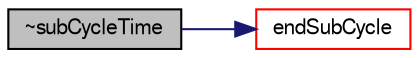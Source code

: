 digraph "~subCycleTime"
{
  bgcolor="transparent";
  edge [fontname="FreeSans",fontsize="10",labelfontname="FreeSans",labelfontsize="10"];
  node [fontname="FreeSans",fontsize="10",shape=record];
  rankdir="LR";
  Node4 [label="~subCycleTime",height=0.2,width=0.4,color="black", fillcolor="grey75", style="filled", fontcolor="black"];
  Node4 -> Node5 [color="midnightblue",fontsize="10",style="solid",fontname="FreeSans"];
  Node5 [label="endSubCycle",height=0.2,width=0.4,color="red",URL="$a26346.html#ac94c7ed4efd51aafabdcde36a49e57b8",tooltip="End the sub-cycling and reset the time-state. "];
}
